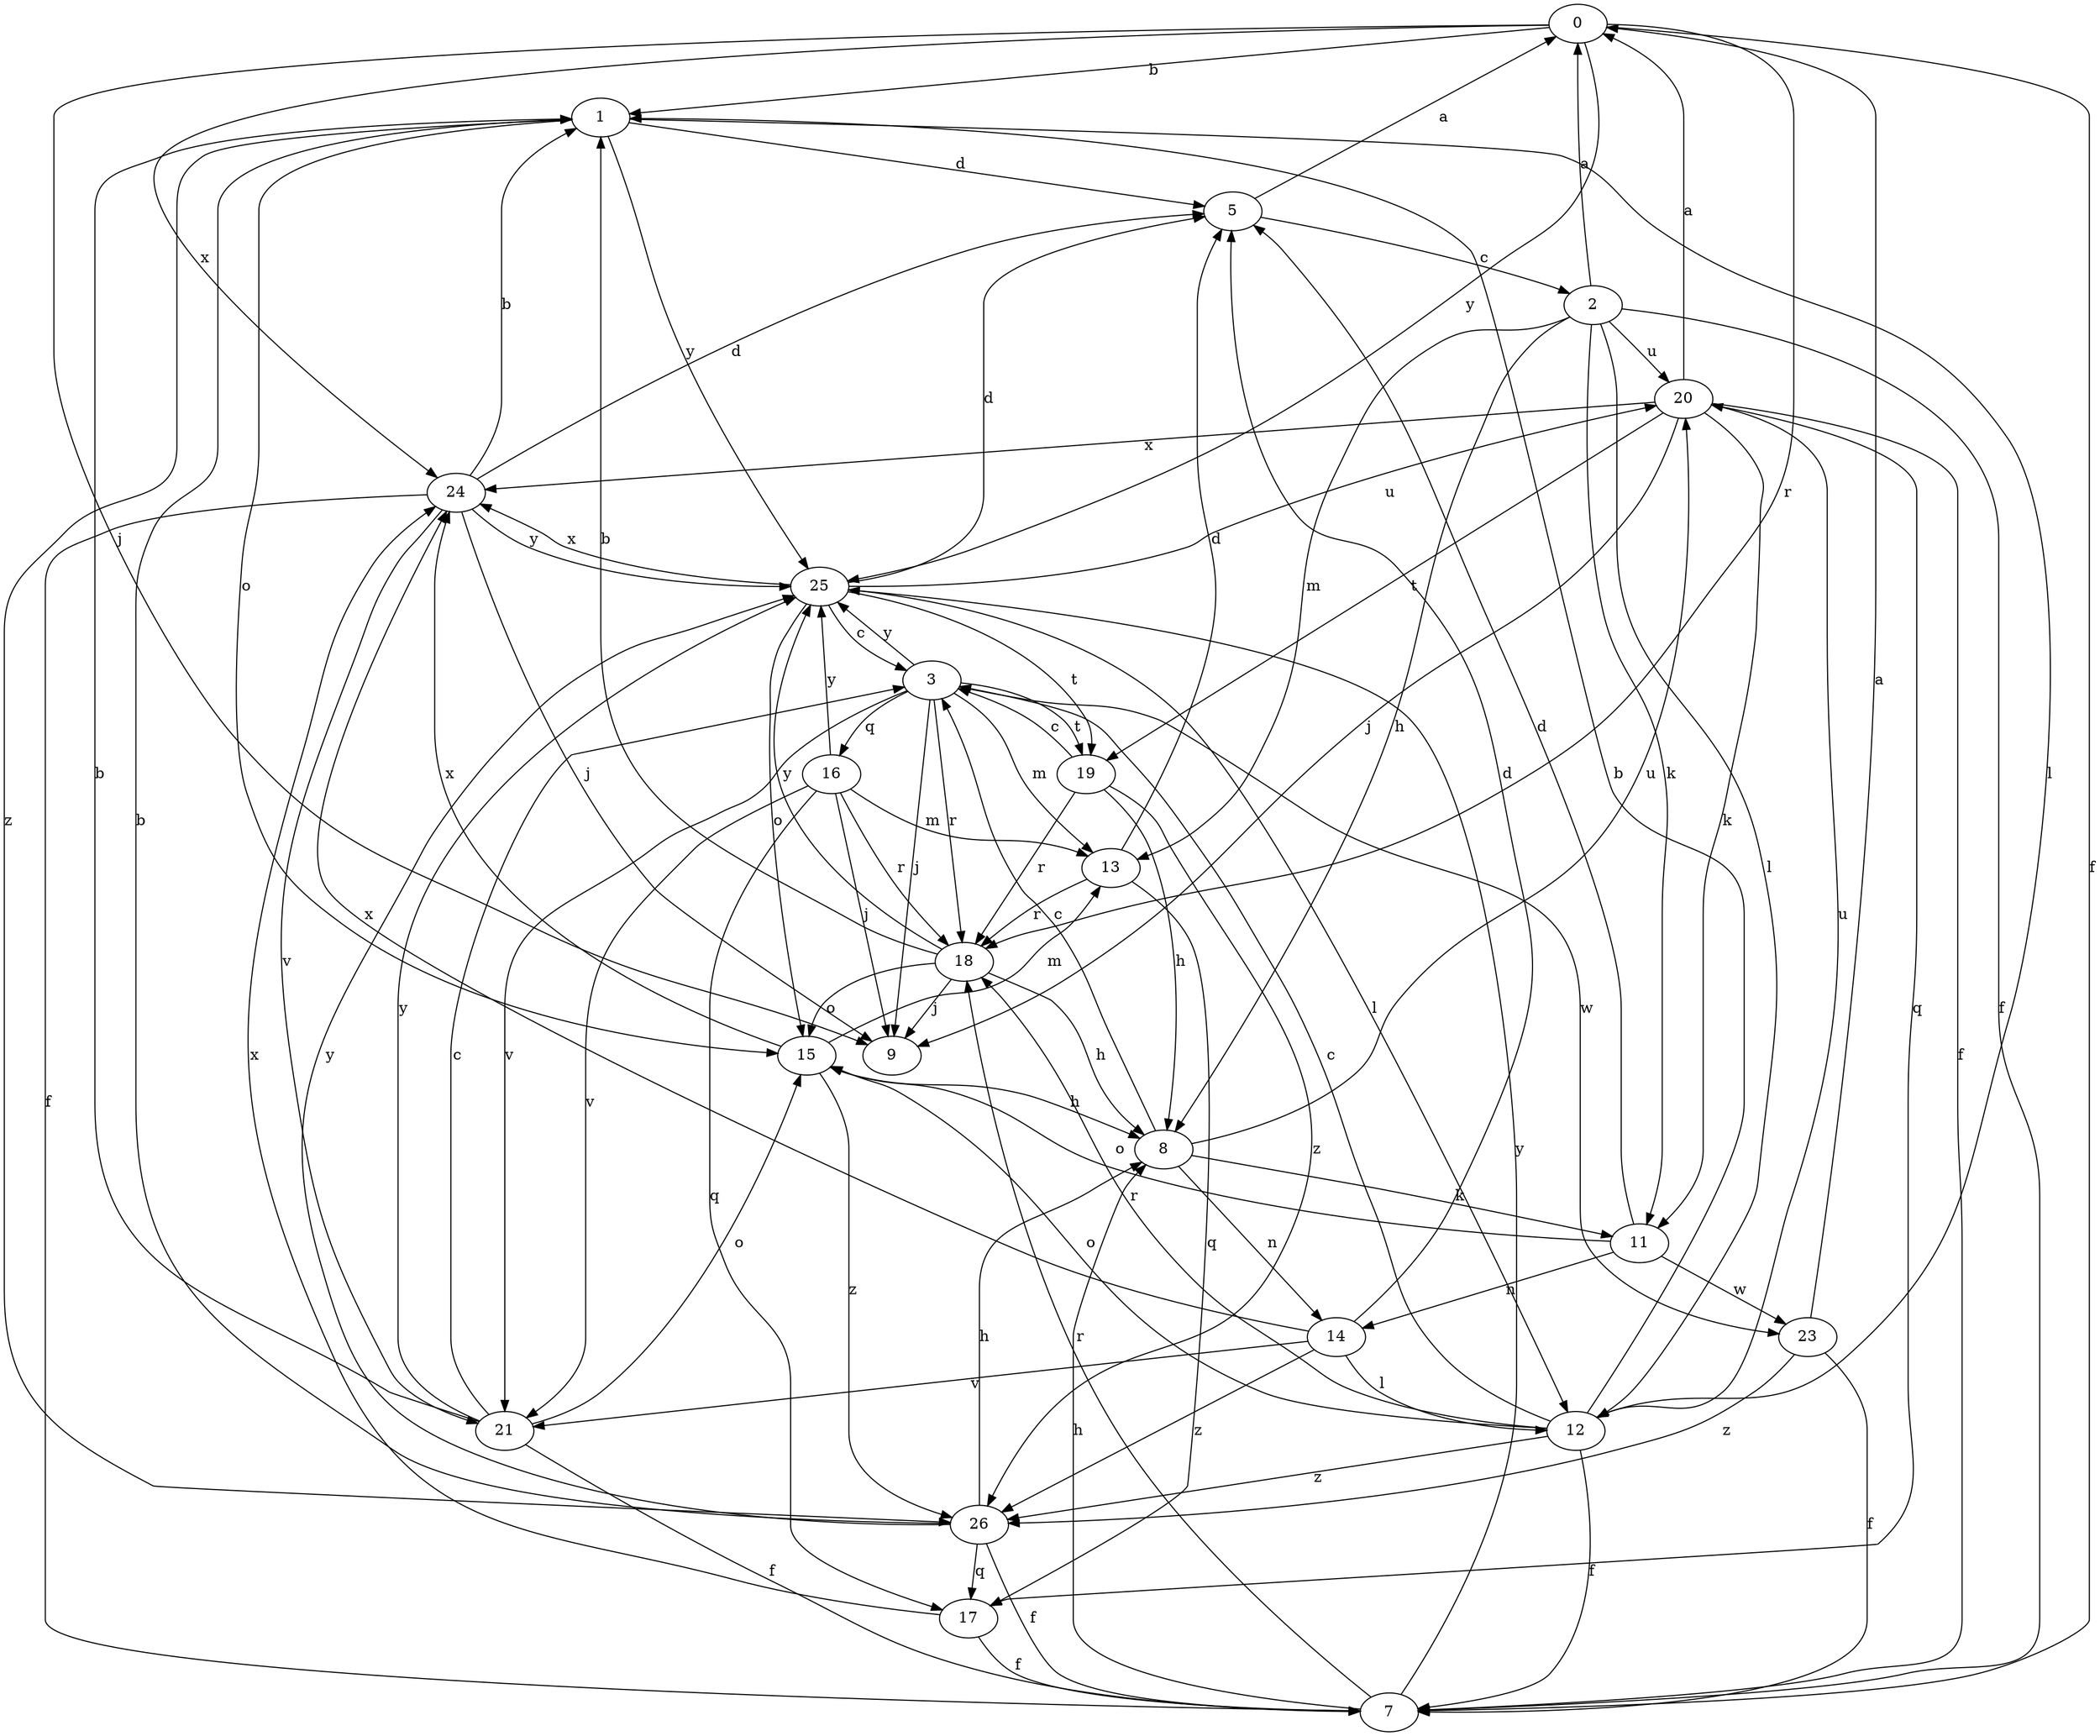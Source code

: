 strict digraph  {
0;
1;
2;
3;
5;
7;
8;
9;
11;
12;
13;
14;
15;
16;
17;
18;
19;
20;
21;
23;
24;
25;
26;
0 -> 1  [label=b];
0 -> 7  [label=f];
0 -> 9  [label=j];
0 -> 18  [label=r];
0 -> 24  [label=x];
0 -> 25  [label=y];
1 -> 5  [label=d];
1 -> 12  [label=l];
1 -> 15  [label=o];
1 -> 25  [label=y];
1 -> 26  [label=z];
2 -> 0  [label=a];
2 -> 7  [label=f];
2 -> 8  [label=h];
2 -> 11  [label=k];
2 -> 12  [label=l];
2 -> 13  [label=m];
2 -> 20  [label=u];
3 -> 9  [label=j];
3 -> 13  [label=m];
3 -> 16  [label=q];
3 -> 18  [label=r];
3 -> 19  [label=t];
3 -> 21  [label=v];
3 -> 23  [label=w];
3 -> 25  [label=y];
5 -> 0  [label=a];
5 -> 2  [label=c];
7 -> 8  [label=h];
7 -> 18  [label=r];
7 -> 25  [label=y];
8 -> 3  [label=c];
8 -> 11  [label=k];
8 -> 14  [label=n];
8 -> 20  [label=u];
11 -> 5  [label=d];
11 -> 14  [label=n];
11 -> 15  [label=o];
11 -> 23  [label=w];
12 -> 1  [label=b];
12 -> 3  [label=c];
12 -> 7  [label=f];
12 -> 15  [label=o];
12 -> 18  [label=r];
12 -> 20  [label=u];
12 -> 26  [label=z];
13 -> 5  [label=d];
13 -> 17  [label=q];
13 -> 18  [label=r];
14 -> 5  [label=d];
14 -> 12  [label=l];
14 -> 21  [label=v];
14 -> 24  [label=x];
14 -> 26  [label=z];
15 -> 8  [label=h];
15 -> 13  [label=m];
15 -> 24  [label=x];
15 -> 26  [label=z];
16 -> 9  [label=j];
16 -> 13  [label=m];
16 -> 17  [label=q];
16 -> 18  [label=r];
16 -> 21  [label=v];
16 -> 25  [label=y];
17 -> 7  [label=f];
17 -> 24  [label=x];
18 -> 1  [label=b];
18 -> 8  [label=h];
18 -> 9  [label=j];
18 -> 15  [label=o];
18 -> 25  [label=y];
19 -> 3  [label=c];
19 -> 8  [label=h];
19 -> 18  [label=r];
19 -> 26  [label=z];
20 -> 0  [label=a];
20 -> 7  [label=f];
20 -> 9  [label=j];
20 -> 11  [label=k];
20 -> 17  [label=q];
20 -> 19  [label=t];
20 -> 24  [label=x];
21 -> 1  [label=b];
21 -> 3  [label=c];
21 -> 7  [label=f];
21 -> 15  [label=o];
21 -> 25  [label=y];
23 -> 0  [label=a];
23 -> 7  [label=f];
23 -> 26  [label=z];
24 -> 1  [label=b];
24 -> 5  [label=d];
24 -> 7  [label=f];
24 -> 9  [label=j];
24 -> 21  [label=v];
24 -> 25  [label=y];
25 -> 3  [label=c];
25 -> 5  [label=d];
25 -> 12  [label=l];
25 -> 15  [label=o];
25 -> 19  [label=t];
25 -> 20  [label=u];
25 -> 24  [label=x];
26 -> 1  [label=b];
26 -> 7  [label=f];
26 -> 8  [label=h];
26 -> 17  [label=q];
26 -> 25  [label=y];
}
